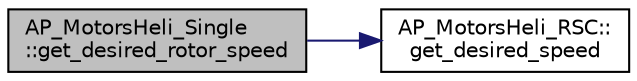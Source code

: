 digraph "AP_MotorsHeli_Single::get_desired_rotor_speed"
{
 // INTERACTIVE_SVG=YES
  edge [fontname="Helvetica",fontsize="10",labelfontname="Helvetica",labelfontsize="10"];
  node [fontname="Helvetica",fontsize="10",shape=record];
  rankdir="LR";
  Node1 [label="AP_MotorsHeli_Single\l::get_desired_rotor_speed",height=0.2,width=0.4,color="black", fillcolor="grey75", style="filled", fontcolor="black"];
  Node1 -> Node2 [color="midnightblue",fontsize="10",style="solid",fontname="Helvetica"];
  Node2 [label="AP_MotorsHeli_RSC::\lget_desired_speed",height=0.2,width=0.4,color="black", fillcolor="white", style="filled",URL="$classAP__MotorsHeli__RSC.html#a2dc69e0245376eff99f69d258b0de1c7"];
}
